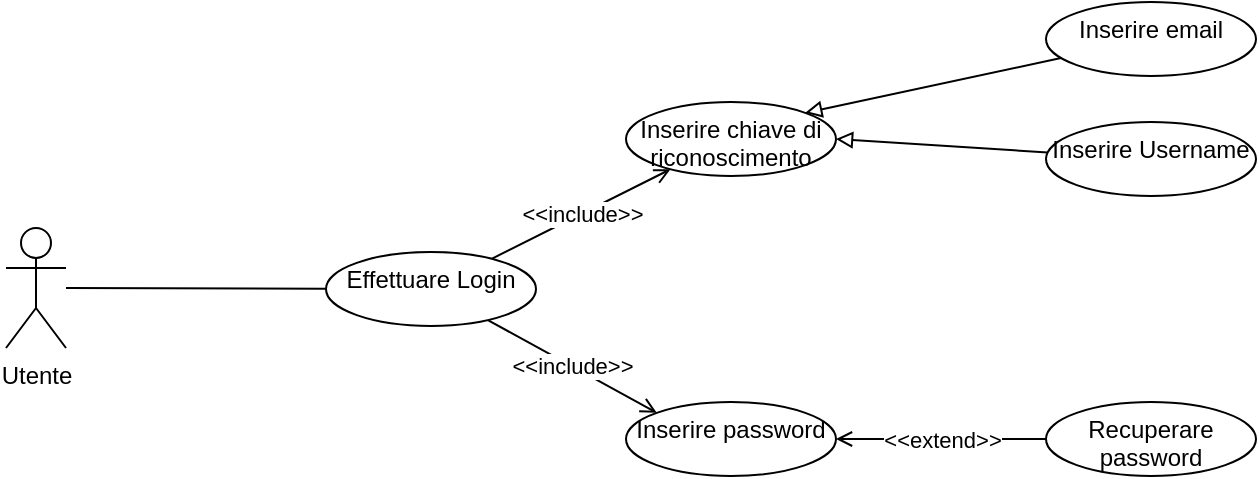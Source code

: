<mxfile version="20.5.1" type="device"><diagram id="5bOQc7WEjd8ABZgLNtUU" name="Page-1"><mxGraphModel dx="864" dy="466" grid="1" gridSize="10" guides="1" tooltips="1" connect="1" arrows="1" fold="1" page="1" pageScale="1" pageWidth="1169" pageHeight="827" math="0" shadow="0"><root><mxCell id="0"/><mxCell id="1" parent="0"/><mxCell id="wL9WiPdITJjZURC2v3HO-3" value="" style="edgeStyle=none;rounded=0;orthogonalLoop=1;jettySize=auto;html=1;endArrow=none;endFill=0;" parent="1" source="wL9WiPdITJjZURC2v3HO-1" target="wL9WiPdITJjZURC2v3HO-2" edge="1"><mxGeometry relative="1" as="geometry"/></mxCell><mxCell id="wL9WiPdITJjZURC2v3HO-1" value="Utente" style="shape=umlActor;verticalLabelPosition=bottom;verticalAlign=top;html=1;" parent="1" vertex="1"><mxGeometry x="90" y="383" width="30" height="60" as="geometry"/></mxCell><mxCell id="wL9WiPdITJjZURC2v3HO-6" value="&amp;lt;&amp;lt;include&amp;gt;&amp;gt;" style="edgeStyle=none;rounded=0;orthogonalLoop=1;jettySize=auto;html=1;endArrow=open;endFill=0;" parent="1" source="wL9WiPdITJjZURC2v3HO-2" target="wL9WiPdITJjZURC2v3HO-5" edge="1"><mxGeometry relative="1" as="geometry"/></mxCell><mxCell id="wL9WiPdITJjZURC2v3HO-7" value="&lt;meta charset=&quot;utf-8&quot;&gt;&lt;span style=&quot;color: rgb(0, 0, 0); font-family: Helvetica; font-size: 11px; font-style: normal; font-variant-ligatures: normal; font-variant-caps: normal; font-weight: 400; letter-spacing: normal; orphans: 2; text-align: center; text-indent: 0px; text-transform: none; widows: 2; word-spacing: 0px; -webkit-text-stroke-width: 0px; background-color: rgb(255, 255, 255); text-decoration-thickness: initial; text-decoration-style: initial; text-decoration-color: initial; float: none; display: inline !important;&quot;&gt;&amp;lt;&amp;lt;include&amp;gt;&amp;gt;&lt;/span&gt;" style="edgeStyle=none;rounded=0;orthogonalLoop=1;jettySize=auto;html=1;entryX=0;entryY=0;entryDx=0;entryDy=0;endArrow=open;endFill=0;" parent="1" source="wL9WiPdITJjZURC2v3HO-2" target="wL9WiPdITJjZURC2v3HO-4" edge="1"><mxGeometry relative="1" as="geometry"/></mxCell><mxCell id="wL9WiPdITJjZURC2v3HO-2" value="Effettuare Login" style="ellipse;whiteSpace=wrap;html=1;verticalAlign=top;" parent="1" vertex="1"><mxGeometry x="250" y="395" width="105" height="37" as="geometry"/></mxCell><mxCell id="wL9WiPdITJjZURC2v3HO-4" value="Inserire password" style="ellipse;whiteSpace=wrap;html=1;verticalAlign=top;" parent="1" vertex="1"><mxGeometry x="400" y="470" width="105" height="37" as="geometry"/></mxCell><mxCell id="wL9WiPdITJjZURC2v3HO-5" value="Inserire chiave di riconoscimento" style="ellipse;whiteSpace=wrap;html=1;verticalAlign=top;" parent="1" vertex="1"><mxGeometry x="400" y="320" width="105" height="37" as="geometry"/></mxCell><mxCell id="wL9WiPdITJjZURC2v3HO-10" style="edgeStyle=none;rounded=0;orthogonalLoop=1;jettySize=auto;html=1;entryX=1;entryY=0;entryDx=0;entryDy=0;endArrow=block;endFill=0;" parent="1" source="wL9WiPdITJjZURC2v3HO-8" target="wL9WiPdITJjZURC2v3HO-5" edge="1"><mxGeometry relative="1" as="geometry"/></mxCell><mxCell id="wL9WiPdITJjZURC2v3HO-8" value="Inserire email" style="ellipse;whiteSpace=wrap;html=1;verticalAlign=top;" parent="1" vertex="1"><mxGeometry x="610" y="270" width="105" height="37" as="geometry"/></mxCell><mxCell id="wL9WiPdITJjZURC2v3HO-11" style="edgeStyle=none;rounded=0;orthogonalLoop=1;jettySize=auto;html=1;entryX=1;entryY=0.5;entryDx=0;entryDy=0;endArrow=block;endFill=0;" parent="1" source="wL9WiPdITJjZURC2v3HO-9" target="wL9WiPdITJjZURC2v3HO-5" edge="1"><mxGeometry relative="1" as="geometry"/></mxCell><mxCell id="wL9WiPdITJjZURC2v3HO-9" value="Inserire Username" style="ellipse;whiteSpace=wrap;html=1;verticalAlign=top;" parent="1" vertex="1"><mxGeometry x="610" y="330" width="105" height="37" as="geometry"/></mxCell><mxCell id="wL9WiPdITJjZURC2v3HO-13" value="&amp;lt;&amp;lt;extend&amp;gt;&amp;gt;" style="edgeStyle=none;rounded=0;orthogonalLoop=1;jettySize=auto;html=1;entryX=1;entryY=0.5;entryDx=0;entryDy=0;endArrow=open;endFill=0;" parent="1" source="wL9WiPdITJjZURC2v3HO-12" target="wL9WiPdITJjZURC2v3HO-4" edge="1"><mxGeometry relative="1" as="geometry"/></mxCell><mxCell id="wL9WiPdITJjZURC2v3HO-12" value="Recuperare password" style="ellipse;whiteSpace=wrap;html=1;verticalAlign=top;" parent="1" vertex="1"><mxGeometry x="610" y="470" width="105" height="37" as="geometry"/></mxCell></root></mxGraphModel></diagram></mxfile>